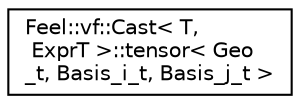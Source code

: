 digraph "Graphical Class Hierarchy"
{
 // LATEX_PDF_SIZE
  edge [fontname="Helvetica",fontsize="10",labelfontname="Helvetica",labelfontsize="10"];
  node [fontname="Helvetica",fontsize="10",shape=record];
  rankdir="LR";
  Node0 [label="Feel::vf::Cast\< T,\l ExprT \>::tensor\< Geo\l_t, Basis_i_t, Basis_j_t \>",height=0.2,width=0.4,color="black", fillcolor="white", style="filled",URL="$structFeel_1_1vf_1_1Cast_1_1tensor.html",tooltip=" "];
}
